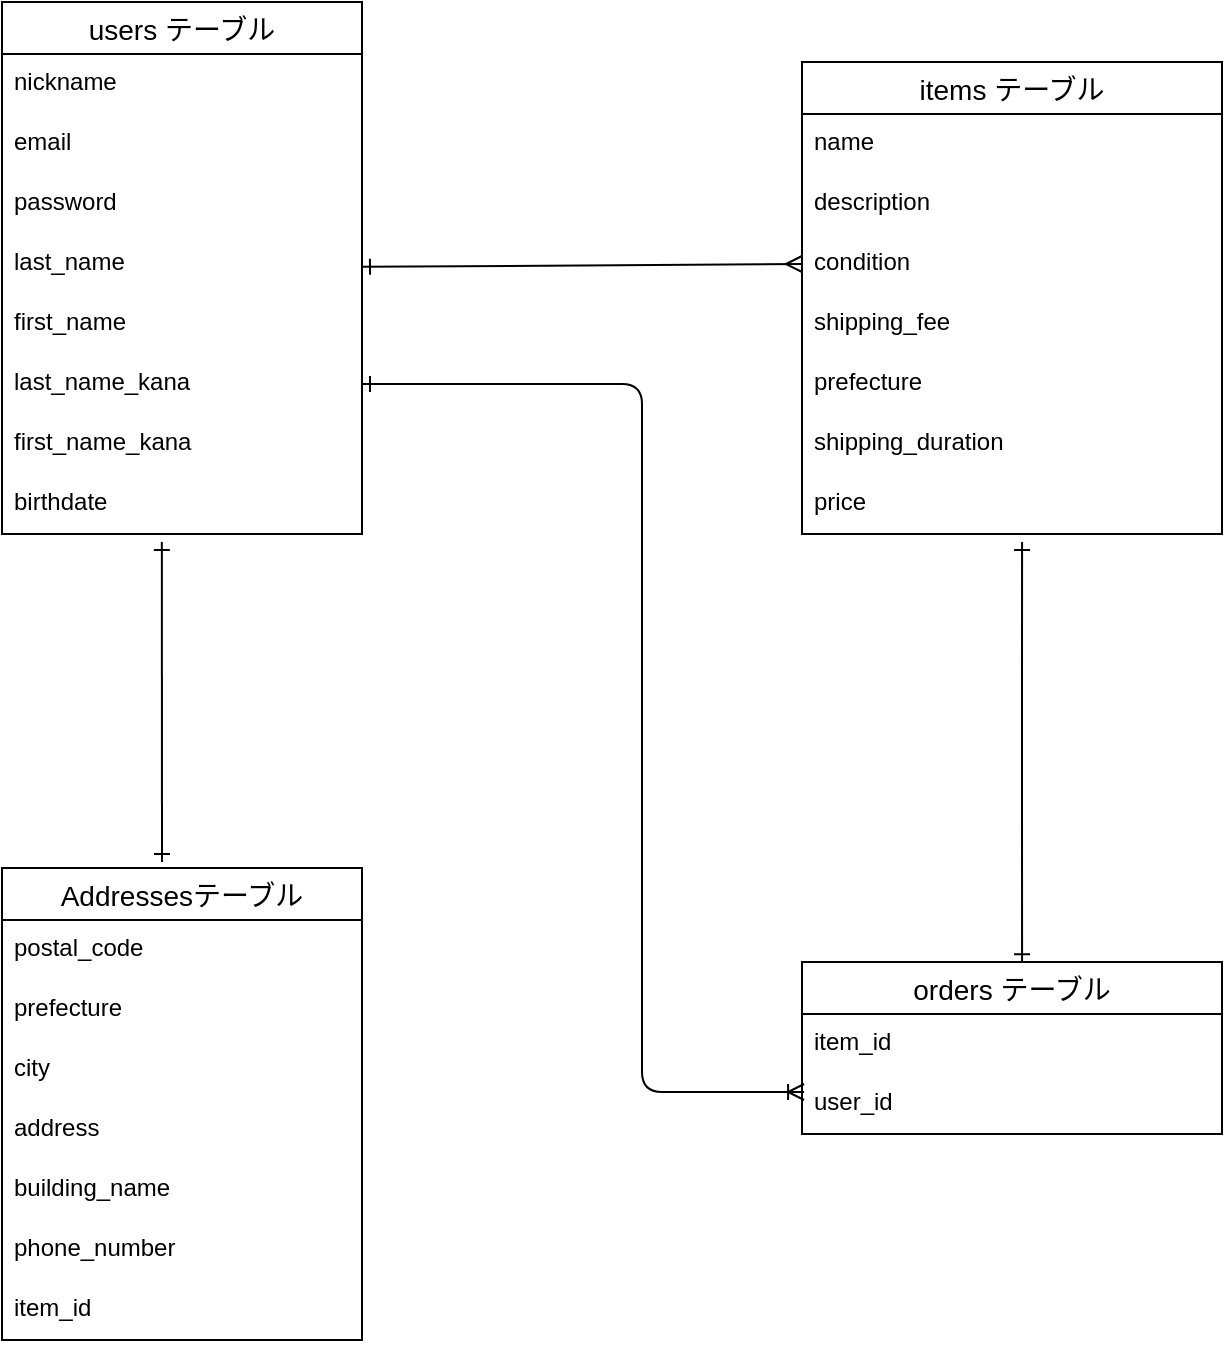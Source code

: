 <mxfile>
    <diagram id="z_zY_0N-MZe1WXoZ14JC" name="ページ1">
        <mxGraphModel dx="1386" dy="787" grid="1" gridSize="10" guides="1" tooltips="1" connect="1" arrows="1" fold="1" page="1" pageScale="1" pageWidth="827" pageHeight="1169" math="0" shadow="0">
            <root>
                <mxCell id="0"/>
                <mxCell id="1" parent="0"/>
                <mxCell id="P7BpGJGPe-Lmx-WfWaYg-53" value="users テーブル" style="swimlane;fontStyle=0;childLayout=stackLayout;horizontal=1;startSize=26;horizontalStack=0;resizeParent=1;resizeParentMax=0;resizeLast=0;collapsible=1;marginBottom=0;align=center;fontSize=14;sketch=0;hachureGap=4;jiggle=2;curveFitting=1;fontFamily=Helvetica;" parent="1" vertex="1">
                    <mxGeometry x="40" y="10" width="180" height="266" as="geometry"/>
                </mxCell>
                <mxCell id="P7BpGJGPe-Lmx-WfWaYg-54" value="nickname" style="text;strokeColor=none;fillColor=none;spacingLeft=4;spacingRight=4;overflow=hidden;rotatable=0;points=[[0,0.5],[1,0.5]];portConstraint=eastwest;fontSize=12;sketch=0;hachureGap=4;jiggle=2;curveFitting=1;fontFamily=Helvetica;" parent="P7BpGJGPe-Lmx-WfWaYg-53" vertex="1">
                    <mxGeometry y="26" width="180" height="30" as="geometry"/>
                </mxCell>
                <mxCell id="P7BpGJGPe-Lmx-WfWaYg-69" value="email" style="text;strokeColor=none;fillColor=none;spacingLeft=4;spacingRight=4;overflow=hidden;rotatable=0;points=[[0,0.5],[1,0.5]];portConstraint=eastwest;fontSize=12;sketch=0;hachureGap=4;jiggle=2;curveFitting=1;fontFamily=Helvetica;" parent="P7BpGJGPe-Lmx-WfWaYg-53" vertex="1">
                    <mxGeometry y="56" width="180" height="30" as="geometry"/>
                </mxCell>
                <mxCell id="P7BpGJGPe-Lmx-WfWaYg-70" value="password" style="text;strokeColor=none;fillColor=none;spacingLeft=4;spacingRight=4;overflow=hidden;rotatable=0;points=[[0,0.5],[1,0.5]];portConstraint=eastwest;fontSize=12;sketch=0;hachureGap=4;jiggle=2;curveFitting=1;fontFamily=Helvetica;" parent="P7BpGJGPe-Lmx-WfWaYg-53" vertex="1">
                    <mxGeometry y="86" width="180" height="30" as="geometry"/>
                </mxCell>
                <mxCell id="P7BpGJGPe-Lmx-WfWaYg-72" value="last_name " style="text;strokeColor=none;fillColor=none;spacingLeft=4;spacingRight=4;overflow=hidden;rotatable=0;points=[[0,0.5],[1,0.5]];portConstraint=eastwest;fontSize=12;sketch=0;hachureGap=4;jiggle=2;curveFitting=1;fontFamily=Helvetica;" parent="P7BpGJGPe-Lmx-WfWaYg-53" vertex="1">
                    <mxGeometry y="116" width="180" height="30" as="geometry"/>
                </mxCell>
                <mxCell id="51" value="first_name" style="text;strokeColor=none;fillColor=none;spacingLeft=4;spacingRight=4;overflow=hidden;rotatable=0;points=[[0,0.5],[1,0.5]];portConstraint=eastwest;fontSize=12;sketch=0;hachureGap=4;jiggle=2;curveFitting=1;fontFamily=Helvetica;" vertex="1" parent="P7BpGJGPe-Lmx-WfWaYg-53">
                    <mxGeometry y="146" width="180" height="30" as="geometry"/>
                </mxCell>
                <mxCell id="P7BpGJGPe-Lmx-WfWaYg-75" value="last_name_kana" style="text;strokeColor=none;fillColor=none;spacingLeft=4;spacingRight=4;overflow=hidden;rotatable=0;points=[[0,0.5],[1,0.5]];portConstraint=eastwest;fontSize=12;sketch=0;hachureGap=4;jiggle=2;curveFitting=1;fontFamily=Helvetica;" parent="P7BpGJGPe-Lmx-WfWaYg-53" vertex="1">
                    <mxGeometry y="176" width="180" height="30" as="geometry"/>
                </mxCell>
                <mxCell id="50" value="first_name_kana " style="text;strokeColor=none;fillColor=none;spacingLeft=4;spacingRight=4;overflow=hidden;rotatable=0;points=[[0,0.5],[1,0.5]];portConstraint=eastwest;fontSize=12;sketch=0;hachureGap=4;jiggle=2;curveFitting=1;fontFamily=Helvetica;" vertex="1" parent="P7BpGJGPe-Lmx-WfWaYg-53">
                    <mxGeometry y="206" width="180" height="30" as="geometry"/>
                </mxCell>
                <mxCell id="P7BpGJGPe-Lmx-WfWaYg-74" value="birthdate" style="text;strokeColor=none;fillColor=none;spacingLeft=4;spacingRight=4;overflow=hidden;rotatable=0;points=[[0,0.5],[1,0.5]];portConstraint=eastwest;fontSize=12;sketch=0;hachureGap=4;jiggle=2;curveFitting=1;fontFamily=Helvetica;" parent="P7BpGJGPe-Lmx-WfWaYg-53" vertex="1">
                    <mxGeometry y="236" width="180" height="30" as="geometry"/>
                </mxCell>
                <mxCell id="P7BpGJGPe-Lmx-WfWaYg-85" value="items テーブル" style="swimlane;fontStyle=0;childLayout=stackLayout;horizontal=1;startSize=26;horizontalStack=0;resizeParent=1;resizeParentMax=0;resizeLast=0;collapsible=1;marginBottom=0;align=center;fontSize=14;sketch=0;hachureGap=4;jiggle=2;curveFitting=1;fontFamily=Helvetica;" parent="1" vertex="1">
                    <mxGeometry x="440" y="40" width="210" height="236" as="geometry"/>
                </mxCell>
                <mxCell id="P7BpGJGPe-Lmx-WfWaYg-87" value="name" style="text;strokeColor=none;fillColor=none;spacingLeft=4;spacingRight=4;overflow=hidden;rotatable=0;points=[[0,0.5],[1,0.5]];portConstraint=eastwest;fontSize=12;sketch=0;hachureGap=4;jiggle=2;curveFitting=1;fontFamily=Helvetica;" parent="P7BpGJGPe-Lmx-WfWaYg-85" vertex="1">
                    <mxGeometry y="26" width="210" height="30" as="geometry"/>
                </mxCell>
                <mxCell id="P7BpGJGPe-Lmx-WfWaYg-88" value="description" style="text;strokeColor=none;fillColor=none;spacingLeft=4;spacingRight=4;overflow=hidden;rotatable=0;points=[[0,0.5],[1,0.5]];portConstraint=eastwest;fontSize=12;sketch=0;hachureGap=4;jiggle=2;curveFitting=1;fontFamily=Helvetica;" parent="P7BpGJGPe-Lmx-WfWaYg-85" vertex="1">
                    <mxGeometry y="56" width="210" height="30" as="geometry"/>
                </mxCell>
                <mxCell id="P7BpGJGPe-Lmx-WfWaYg-89" value="condition" style="text;strokeColor=none;fillColor=none;spacingLeft=4;spacingRight=4;overflow=hidden;rotatable=0;points=[[0,0.5],[1,0.5]];portConstraint=eastwest;fontSize=12;sketch=0;hachureGap=4;jiggle=2;curveFitting=1;fontFamily=Helvetica;" parent="P7BpGJGPe-Lmx-WfWaYg-85" vertex="1">
                    <mxGeometry y="86" width="210" height="30" as="geometry"/>
                </mxCell>
                <mxCell id="P7BpGJGPe-Lmx-WfWaYg-90" value="shipping_fee" style="text;strokeColor=none;fillColor=none;spacingLeft=4;spacingRight=4;overflow=hidden;rotatable=0;points=[[0,0.5],[1,0.5]];portConstraint=eastwest;fontSize=12;sketch=0;hachureGap=4;jiggle=2;curveFitting=1;fontFamily=Helvetica;" parent="P7BpGJGPe-Lmx-WfWaYg-85" vertex="1">
                    <mxGeometry y="116" width="210" height="30" as="geometry"/>
                </mxCell>
                <mxCell id="P7BpGJGPe-Lmx-WfWaYg-91" value="prefecture" style="text;strokeColor=none;fillColor=none;spacingLeft=4;spacingRight=4;overflow=hidden;rotatable=0;points=[[0,0.5],[1,0.5]];portConstraint=eastwest;fontSize=12;sketch=0;hachureGap=4;jiggle=2;curveFitting=1;fontFamily=Helvetica;" parent="P7BpGJGPe-Lmx-WfWaYg-85" vertex="1">
                    <mxGeometry y="146" width="210" height="30" as="geometry"/>
                </mxCell>
                <mxCell id="P7BpGJGPe-Lmx-WfWaYg-92" value="shipping_duration" style="text;strokeColor=none;fillColor=none;spacingLeft=4;spacingRight=4;overflow=hidden;rotatable=0;points=[[0,0.5],[1,0.5]];portConstraint=eastwest;fontSize=12;sketch=0;hachureGap=4;jiggle=2;curveFitting=1;fontFamily=Helvetica;" parent="P7BpGJGPe-Lmx-WfWaYg-85" vertex="1">
                    <mxGeometry y="176" width="210" height="30" as="geometry"/>
                </mxCell>
                <mxCell id="P7BpGJGPe-Lmx-WfWaYg-94" value="price" style="text;strokeColor=none;fillColor=none;spacingLeft=4;spacingRight=4;overflow=hidden;rotatable=0;points=[[0,0.5],[1,0.5]];portConstraint=eastwest;fontSize=12;sketch=0;hachureGap=4;jiggle=2;curveFitting=1;fontFamily=Helvetica;" parent="P7BpGJGPe-Lmx-WfWaYg-85" vertex="1">
                    <mxGeometry y="206" width="210" height="30" as="geometry"/>
                </mxCell>
                <mxCell id="P7BpGJGPe-Lmx-WfWaYg-112" value="orders テーブル" style="swimlane;fontStyle=0;childLayout=stackLayout;horizontal=1;startSize=26;horizontalStack=0;resizeParent=1;resizeParentMax=0;resizeLast=0;collapsible=1;marginBottom=0;align=center;fontSize=14;sketch=0;hachureGap=4;jiggle=2;curveFitting=1;fontFamily=Helvetica;" parent="1" vertex="1">
                    <mxGeometry x="440" y="490" width="210" height="86" as="geometry"/>
                </mxCell>
                <mxCell id="P7BpGJGPe-Lmx-WfWaYg-115" value="item_id" style="text;strokeColor=none;fillColor=none;spacingLeft=4;spacingRight=4;overflow=hidden;rotatable=0;points=[[0,0.5],[1,0.5]];portConstraint=eastwest;fontSize=12;sketch=0;hachureGap=4;jiggle=2;curveFitting=1;fontFamily=Helvetica;" parent="P7BpGJGPe-Lmx-WfWaYg-112" vertex="1">
                    <mxGeometry y="26" width="210" height="30" as="geometry"/>
                </mxCell>
                <mxCell id="P7BpGJGPe-Lmx-WfWaYg-123" value="user_id" style="text;strokeColor=none;fillColor=none;spacingLeft=4;spacingRight=4;overflow=hidden;rotatable=0;points=[[0,0.5],[1,0.5]];portConstraint=eastwest;fontSize=12;sketch=0;hachureGap=4;jiggle=2;curveFitting=1;fontFamily=Helvetica;" parent="P7BpGJGPe-Lmx-WfWaYg-112" vertex="1">
                    <mxGeometry y="56" width="210" height="30" as="geometry"/>
                </mxCell>
                <mxCell id="P7BpGJGPe-Lmx-WfWaYg-127" style="edgeStyle=none;hachureGap=4;html=1;fontFamily=Helvetica;fontSize=16;endArrow=ERone;endFill=0;startArrow=ERmany;startFill=0;exitX=0;exitY=0.5;exitDx=0;exitDy=0;" parent="1" target="P7BpGJGPe-Lmx-WfWaYg-53" edge="1" source="P7BpGJGPe-Lmx-WfWaYg-89">
                    <mxGeometry relative="1" as="geometry">
                        <mxPoint x="330" y="143" as="sourcePoint"/>
                    </mxGeometry>
                </mxCell>
                <mxCell id="P7BpGJGPe-Lmx-WfWaYg-135" value="" style="endArrow=ERone;html=1;rounded=0;sketch=0;hachureGap=4;jiggle=2;curveFitting=1;fontFamily=Helvetica;fontSize=16;endFill=0;startArrow=ERone;startFill=0;exitX=0.524;exitY=0.001;exitDx=0;exitDy=0;exitPerimeter=0;entryX=0.524;entryY=1.133;entryDx=0;entryDy=0;entryPerimeter=0;" parent="1" source="P7BpGJGPe-Lmx-WfWaYg-112" target="P7BpGJGPe-Lmx-WfWaYg-94" edge="1">
                    <mxGeometry relative="1" as="geometry">
                        <mxPoint x="530" y="390" as="sourcePoint"/>
                        <mxPoint x="550" y="310" as="targetPoint"/>
                        <Array as="points">
                            <mxPoint x="550" y="410"/>
                            <mxPoint x="550" y="380"/>
                            <mxPoint x="550" y="350"/>
                        </Array>
                    </mxGeometry>
                </mxCell>
                <mxCell id="13" style="edgeStyle=none;hachureGap=4;html=1;fontFamily=Helvetica;fontSize=16;endArrow=ERone;endFill=0;exitX=0.005;exitY=0.3;exitDx=0;exitDy=0;exitPerimeter=0;startArrow=ERoneToMany;startFill=0;entryX=1;entryY=0.5;entryDx=0;entryDy=0;" edge="1" parent="1" target="P7BpGJGPe-Lmx-WfWaYg-75">
                    <mxGeometry relative="1" as="geometry">
                        <mxPoint x="441.05" y="555" as="sourcePoint"/>
                        <mxPoint x="220" y="555" as="targetPoint"/>
                        <Array as="points">
                            <mxPoint x="360" y="555"/>
                            <mxPoint x="360" y="201"/>
                        </Array>
                    </mxGeometry>
                </mxCell>
                <mxCell id="42" value="Addressesテーブル" style="swimlane;fontStyle=0;childLayout=stackLayout;horizontal=1;startSize=26;horizontalStack=0;resizeParent=1;resizeParentMax=0;resizeLast=0;collapsible=1;marginBottom=0;align=center;fontSize=14;sketch=0;hachureGap=4;jiggle=2;curveFitting=1;fontFamily=Helvetica;" vertex="1" parent="1">
                    <mxGeometry x="40" y="443" width="180" height="236" as="geometry"/>
                </mxCell>
                <mxCell id="43" value="postal_code" style="text;strokeColor=none;fillColor=none;spacingLeft=4;spacingRight=4;overflow=hidden;rotatable=0;points=[[0,0.5],[1,0.5]];portConstraint=eastwest;fontSize=12;sketch=0;hachureGap=4;jiggle=2;curveFitting=1;fontFamily=Helvetica;" vertex="1" parent="42">
                    <mxGeometry y="26" width="180" height="30" as="geometry"/>
                </mxCell>
                <mxCell id="44" value="prefecture" style="text;strokeColor=none;fillColor=none;spacingLeft=4;spacingRight=4;overflow=hidden;rotatable=0;points=[[0,0.5],[1,0.5]];portConstraint=eastwest;fontSize=12;sketch=0;hachureGap=4;jiggle=2;curveFitting=1;fontFamily=Helvetica;" vertex="1" parent="42">
                    <mxGeometry y="56" width="180" height="30" as="geometry"/>
                </mxCell>
                <mxCell id="45" value="city" style="text;strokeColor=none;fillColor=none;spacingLeft=4;spacingRight=4;overflow=hidden;rotatable=0;points=[[0,0.5],[1,0.5]];portConstraint=eastwest;fontSize=12;sketch=0;hachureGap=4;jiggle=2;curveFitting=1;fontFamily=Helvetica;" vertex="1" parent="42">
                    <mxGeometry y="86" width="180" height="30" as="geometry"/>
                </mxCell>
                <mxCell id="46" value="address" style="text;strokeColor=none;fillColor=none;spacingLeft=4;spacingRight=4;overflow=hidden;rotatable=0;points=[[0,0.5],[1,0.5]];portConstraint=eastwest;fontSize=12;sketch=0;hachureGap=4;jiggle=2;curveFitting=1;fontFamily=Helvetica;" vertex="1" parent="42">
                    <mxGeometry y="116" width="180" height="30" as="geometry"/>
                </mxCell>
                <mxCell id="47" value="building_name" style="text;strokeColor=none;fillColor=none;spacingLeft=4;spacingRight=4;overflow=hidden;rotatable=0;points=[[0,0.5],[1,0.5]];portConstraint=eastwest;fontSize=12;sketch=0;hachureGap=4;jiggle=2;curveFitting=1;fontFamily=Helvetica;" vertex="1" parent="42">
                    <mxGeometry y="146" width="180" height="30" as="geometry"/>
                </mxCell>
                <mxCell id="48" value="phone_number" style="text;strokeColor=none;fillColor=none;spacingLeft=4;spacingRight=4;overflow=hidden;rotatable=0;points=[[0,0.5],[1,0.5]];portConstraint=eastwest;fontSize=12;sketch=0;hachureGap=4;jiggle=2;curveFitting=1;fontFamily=Helvetica;" vertex="1" parent="42">
                    <mxGeometry y="176" width="180" height="30" as="geometry"/>
                </mxCell>
                <mxCell id="49" value="item_id" style="text;strokeColor=none;fillColor=none;spacingLeft=4;spacingRight=4;overflow=hidden;rotatable=0;points=[[0,0.5],[1,0.5]];portConstraint=eastwest;fontSize=12;hachureGap=4;fontFamily=Helvetica;" vertex="1" parent="42">
                    <mxGeometry y="206" width="180" height="30" as="geometry"/>
                </mxCell>
                <mxCell id="53" value="" style="endArrow=ERone;html=1;rounded=0;hachureGap=4;fontFamily=Helvetica;fontSize=16;exitX=0.444;exitY=1.133;exitDx=0;exitDy=0;exitPerimeter=0;startArrow=ERone;startFill=0;endFill=0;" edge="1" parent="1" source="P7BpGJGPe-Lmx-WfWaYg-74">
                    <mxGeometry relative="1" as="geometry">
                        <mxPoint x="360" y="320" as="sourcePoint"/>
                        <mxPoint x="120" y="440" as="targetPoint"/>
                    </mxGeometry>
                </mxCell>
            </root>
        </mxGraphModel>
    </diagram>
</mxfile>